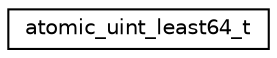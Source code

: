digraph "Graphical Class Hierarchy"
{
 // LATEX_PDF_SIZE
  edge [fontname="Helvetica",fontsize="10",labelfontname="Helvetica",labelfontsize="10"];
  node [fontname="Helvetica",fontsize="10",shape=record];
  rankdir="LR";
  Node0 [label="atomic_uint_least64_t",height=0.2,width=0.4,color="black", fillcolor="white", style="filled",URL="$structatomic__uint__least64__t.html",tooltip="Type with the same alignment and size as atomic_uint_least64_t"];
}
